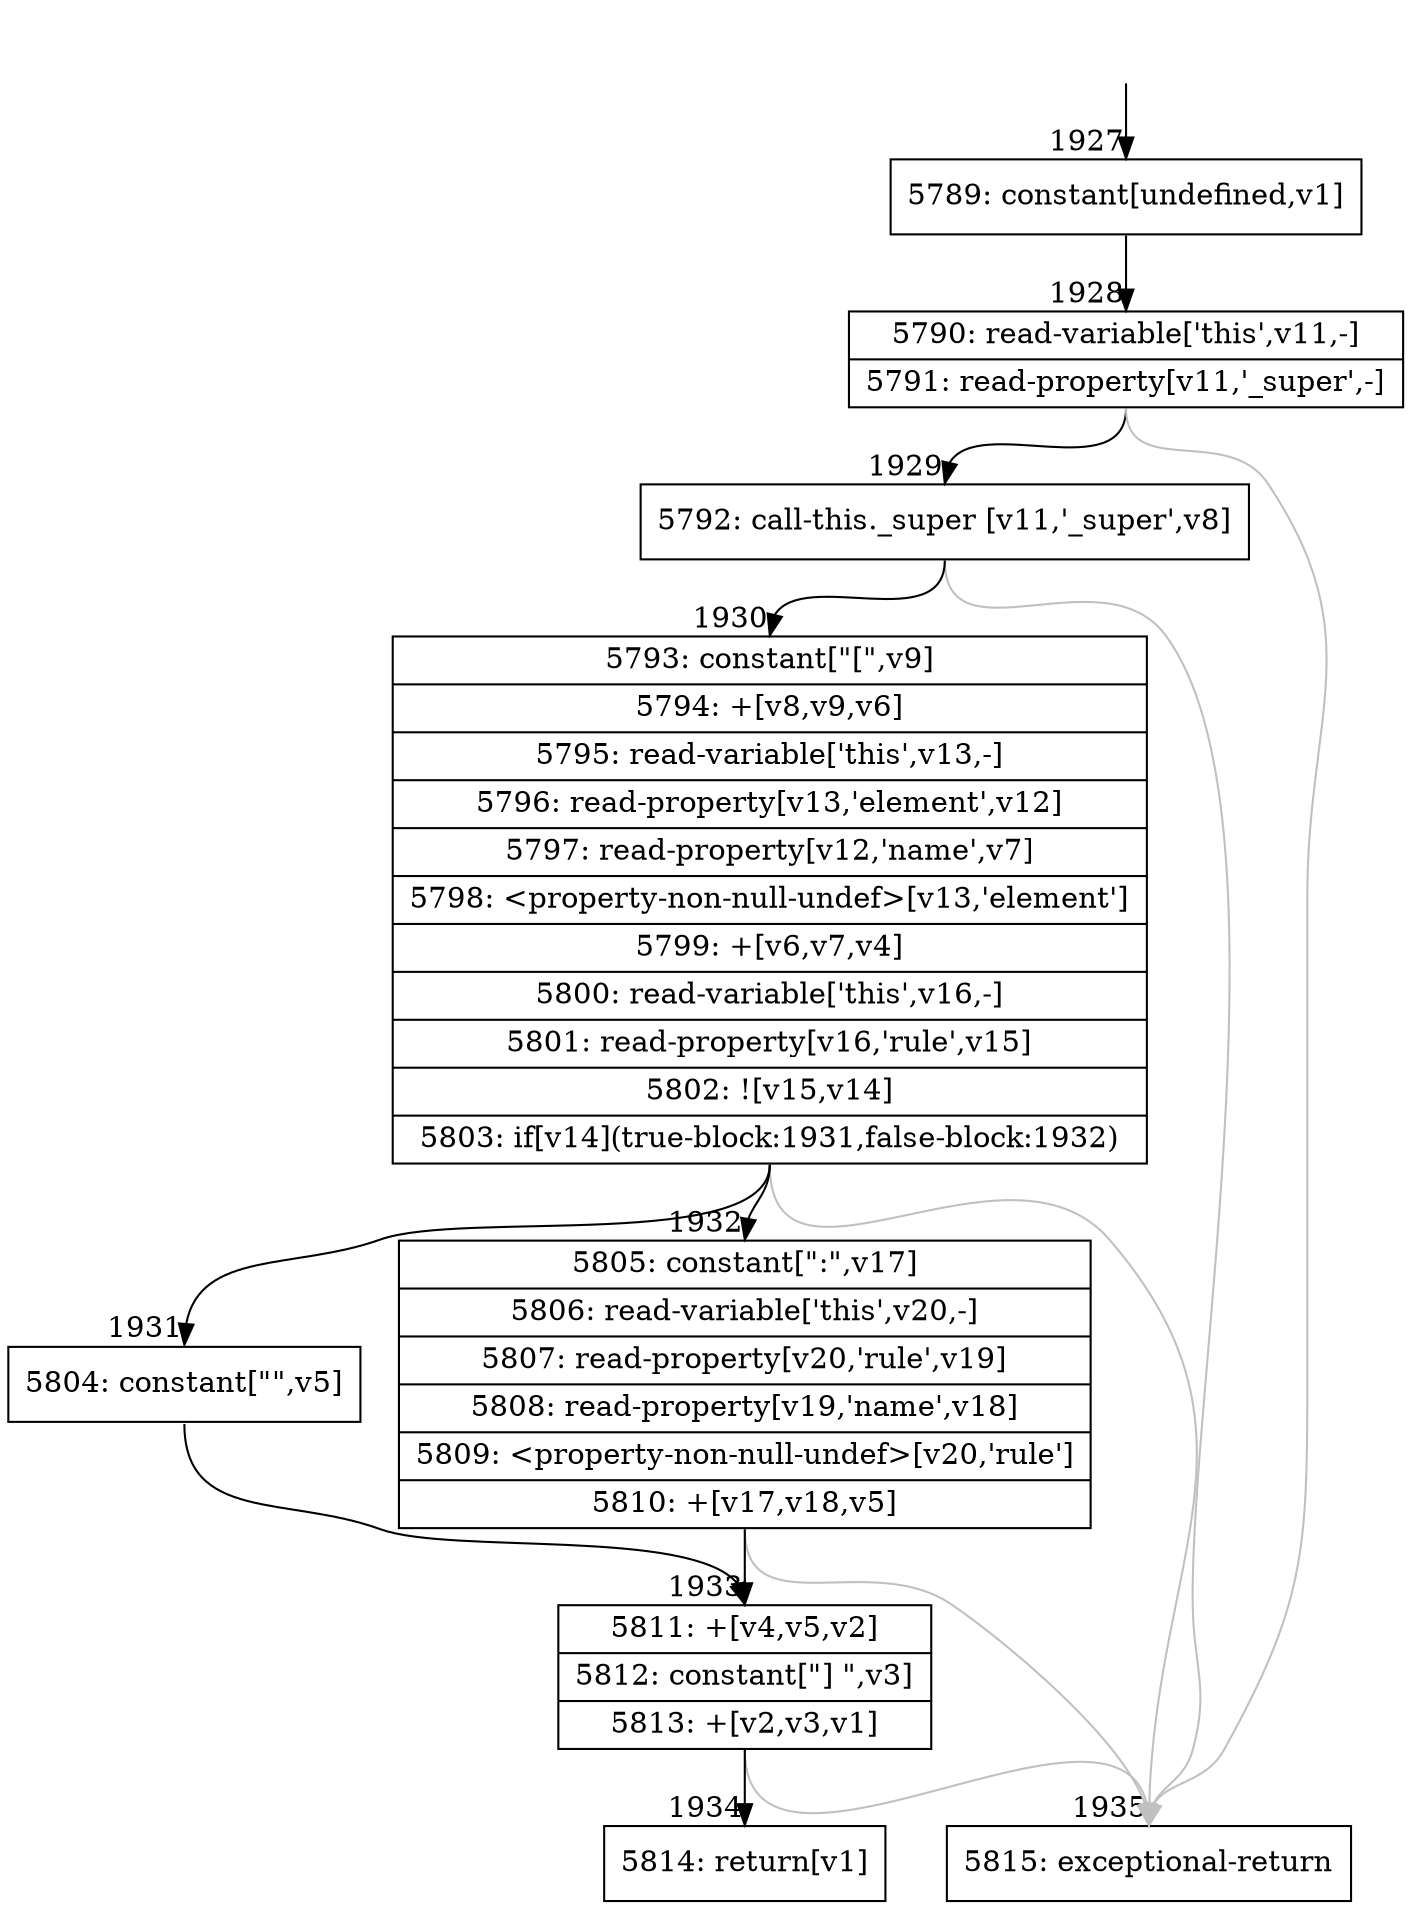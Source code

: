 digraph {
rankdir="TD"
BB_entry158[shape=none,label=""];
BB_entry158 -> BB1927 [tailport=s, headport=n, headlabel="    1927"]
BB1927 [shape=record label="{5789: constant[undefined,v1]}" ] 
BB1927 -> BB1928 [tailport=s, headport=n, headlabel="      1928"]
BB1928 [shape=record label="{5790: read-variable['this',v11,-]|5791: read-property[v11,'_super',-]}" ] 
BB1928 -> BB1929 [tailport=s, headport=n, headlabel="      1929"]
BB1928 -> BB1935 [tailport=s, headport=n, color=gray, headlabel="      1935"]
BB1929 [shape=record label="{5792: call-this._super [v11,'_super',v8]}" ] 
BB1929 -> BB1930 [tailport=s, headport=n, headlabel="      1930"]
BB1929 -> BB1935 [tailport=s, headport=n, color=gray]
BB1930 [shape=record label="{5793: constant[\"[\",v9]|5794: +[v8,v9,v6]|5795: read-variable['this',v13,-]|5796: read-property[v13,'element',v12]|5797: read-property[v12,'name',v7]|5798: \<property-non-null-undef\>[v13,'element']|5799: +[v6,v7,v4]|5800: read-variable['this',v16,-]|5801: read-property[v16,'rule',v15]|5802: ![v15,v14]|5803: if[v14](true-block:1931,false-block:1932)}" ] 
BB1930 -> BB1931 [tailport=s, headport=n, headlabel="      1931"]
BB1930 -> BB1932 [tailport=s, headport=n, headlabel="      1932"]
BB1930 -> BB1935 [tailport=s, headport=n, color=gray]
BB1931 [shape=record label="{5804: constant[\"\",v5]}" ] 
BB1931 -> BB1933 [tailport=s, headport=n, headlabel="      1933"]
BB1932 [shape=record label="{5805: constant[\":\",v17]|5806: read-variable['this',v20,-]|5807: read-property[v20,'rule',v19]|5808: read-property[v19,'name',v18]|5809: \<property-non-null-undef\>[v20,'rule']|5810: +[v17,v18,v5]}" ] 
BB1932 -> BB1933 [tailport=s, headport=n]
BB1932 -> BB1935 [tailport=s, headport=n, color=gray]
BB1933 [shape=record label="{5811: +[v4,v5,v2]|5812: constant[\"] \",v3]|5813: +[v2,v3,v1]}" ] 
BB1933 -> BB1934 [tailport=s, headport=n, headlabel="      1934"]
BB1933 -> BB1935 [tailport=s, headport=n, color=gray]
BB1934 [shape=record label="{5814: return[v1]}" ] 
BB1935 [shape=record label="{5815: exceptional-return}" ] 
//#$~ 1758
}
